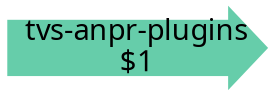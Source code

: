 digraph gvpr_result {
	graph [bgcolor=transparent,
		concentrate=true,
		fontname=Handlee,
		forcelabels=true,
		overlap=false,
		rankdir=LR
	];
	node [fontname=Handlee,
		shape=component
	];
	edge [fontname=Handlee];
	"tvs-anpr-plugins"	[color=aquamarine3,
		label="tvs-anpr-plugins\n$1",
		shape=rarrow,
		style=filled];
}
digraph gvpr_result {
	graph [bgcolor=transparent,
		concentrate=true,
		fontname=Handlee,
		forcelabels=true,
		overlap=false,
		rankdir=LR
	];
	node [fontname=Handlee,
		shape=component
	];
	edge [fontname=Handlee];
	"hv-cms"	[color=darkgoldenrod3,
		shape=rarrow,
		style=filled];
	"tvs-alarm-event"	[color=aquamarine3,
		label="tvs-alarm-event\n#1 $1",
		shape=rarrow,
		style=filled];
	"tvs-ams-plugins"	[color=aquamarine3,
		label="tvs-ams-plugins\n$1",
		shape=rarrow,
		style=filled];
	"tvs-anpr-plugins"	[color=aquamarine3,
		label="tvs-anpr-plugins\n$1",
		shape=rarrow,
		style=filled];
	"tvs-anpr-service"	[color=aquamarine3,
		label="tvs-anpr-service\n#2 $1",
		shape=rarrow,
		style=filled];
	"tvs-anpr-service" -> "tvs-anpr-plugins";
	"tvs-camera-monitor"	[color=aquamarine3,
		label="tvs-camera-monitor\n#1 $1",
		style=filled];
	"tvs-camera-service"	[color=aquamarine3,
		label="tvs-camera-service\n#1 $1",
		shape=rarrow,
		style=filled];
	"tvs-camera-monitor" -> "tvs-camera-service";
	"tvs-conf-tools"	[color=aquamarine3,
		label="tvs-conf-tools\n#1 $1",
		shape=rarrow,
		style=filled];
	"tvs-camera-monitor" -> "tvs-conf-tools";
	"tvs-webapp"	[color=aquamarine3,
		label="tvs-webapp\n$1",
		shape=rarrow,
		style=filled];
	"tvs-camera-monitor" -> "tvs-webapp";
	"tvs-configuration-service"	[color=aquamarine3,
		label="tvs-configuration-service\n#1 $1",
		shape=rarrow,
		style=filled];
	"tvs-data-model-jaxb"	[color=aquamarine3,
		label="tvs-data-model-jaxb\n#1",
		style=filled];
	"tvs-data-model-jaxb" -> "tvs-ams-plugins";
	"tvs-data-model-jaxb" -> "tvs-anpr-service";
	"tvs-data-model-jaxb" -> "tvs-conf-tools";
	"tvs-histo"	[color=aquamarine3,
		label="tvs-histo\n$1",
		shape=rarrow,
		style=filled];
	"tvs-data-model-jaxb" -> "tvs-histo";
	"tvs-plugins"	[color=aquamarine3,
		label="tvs-plugins\n#1 $1",
		style=filled];
	"tvs-data-model-jaxb" -> "tvs-plugins";
	"tvs-services-common"	[color=aquamarine3,
		label="tvs-services-common\n#1 #2 $1",
		style=filled];
	"tvs-data-model-jaxb" -> "tvs-services-common";
	"tvs-tva-service"	[color=aquamarine3,
		label="tvs-tva-service\n#1 #2 $1",
		shape=rarrow,
		style=filled];
	"tvs-data-model-jaxb" -> "tvs-tva-service";
	"tvs-display-service"	[color=aquamarine3,
		label="tvs-display-service\n#1 $1",
		shape=rarrow,
		style=filled];
	"tvs-multimedia-service"	[color=aquamarine3,
		label="tvs-multimedia-service\n#1 $1",
		shape=rarrow,
		style=filled];
	"tvs-plugins" -> "tvs-ams-plugins";
	"tvs-plugins" -> "tvs-anpr-plugins";
	"tvs-plugins" -> "tvs-camera-service";
	"tvs-plugins" -> "tvs-display-service";
	"tvs-plugins" -> "tvs-multimedia-service";
	"tvs-plugins" -> "tvs-tva-service";
	"tvs-plugins" -> "tvs-webapp";
	"tvs-services-common" -> "hv-cms"	[color=red,
		style=filled];
	"tvs-services-common" -> "hv-cms"	[color=red,
		style=filled];
	"tvs-services-common" -> "tvs-alarm-event";
	"tvs-services-common" -> "tvs-camera-service";
	"tvs-services-common" -> "tvs-configuration-service";
	"tvs-services-common" -> "tvs-conf-tools";
	"tvs-services-common" -> "tvs-display-service";
	"tvs-services-common" -> "tvs-multimedia-service";
	"vms-gateway"	[color=aquamarine3,
		label="vms-gateway\n#1",
		shape=rarrow,
		style=filled];
	"tvs-services-common" -> "vms-gateway";
	"tvs-tva-service" -> "tvs-camera-monitor";
	"tvs-webapp" -> "tvs-conf-tools";
}
digraph gvpr_result {
	graph [bgcolor=transparent,
		concentrate=true,
		fontname=Handlee,
		forcelabels=true,
		overlap=false,
		rankdir=LR
	];
	node [fontname=Handlee,
		shape=component
	];
	edge [fontname=Handlee];
	"tvs-ams-plugins"	[color=aquamarine3,
		label="tvs-ams-plugins\n$1",
		shape=rarrow,
		style=filled];
	"tvs-anpr-plugins"	[color=aquamarine3,
		label="tvs-anpr-plugins\n$1",
		shape=rarrow,
		style=filled];
	"tvs-camera-monitor"	[color=aquamarine3,
		label="tvs-camera-monitor\n#1 $1",
		style=filled];
	"tvs-camera-service"	[color=aquamarine3,
		label="tvs-camera-service\n#1 $1",
		shape=rarrow,
		style=filled];
	"tvs-camera-monitor" -> "tvs-camera-service";
	"tvs-conf-tools"	[color=aquamarine3,
		label="tvs-conf-tools\n#1 $1",
		shape=rarrow,
		style=filled];
	"tvs-camera-monitor" -> "tvs-conf-tools";
	"tvs-webapp"	[color=aquamarine3,
		label="tvs-webapp\n$1",
		shape=rarrow,
		style=filled];
	"tvs-camera-monitor" -> "tvs-webapp";
	"tvs-display-service"	[color=aquamarine3,
		label="tvs-display-service\n#1 $1",
		shape=rarrow,
		style=filled];
	"tvs-multimedia-service"	[color=aquamarine3,
		label="tvs-multimedia-service\n#1 $1",
		shape=rarrow,
		style=filled];
	"tvs-plugins"	[color=aquamarine3,
		label="tvs-plugins\n#1 $1",
		style=filled];
	"tvs-plugins" -> "tvs-ams-plugins";
	"tvs-plugins" -> "tvs-anpr-plugins";
	"tvs-plugins" -> "tvs-camera-service";
	"tvs-plugins" -> "tvs-display-service";
	"tvs-plugins" -> "tvs-multimedia-service";
	"tvs-tva-service"	[color=aquamarine3,
		label="tvs-tva-service\n#1 #2 $1",
		shape=rarrow,
		style=filled];
	"tvs-plugins" -> "tvs-tva-service";
	"tvs-plugins" -> "tvs-webapp";
	"tvs-tva-data-model-jaxb"	[color=aquamarine3,
		label="tvs-tva-data-model-jaxb\n#1",
		style=filled];
	"tvs-tva-data-model-jaxb" -> "tvs-ams-plugins";
	"tvs-tva-data-model-jaxb" -> "tvs-conf-tools";
	"tvs-tva-data-model-jaxb" -> "tvs-plugins";
	"tvs-tva-data-model-jaxb" -> "tvs-tva-service";
	"tvs-tva-data-model-jaxb" -> "tvs-webapp";
	"tvs-tva-service" -> "tvs-camera-monitor";
	"tvs-webapp" -> "tvs-conf-tools";
}
